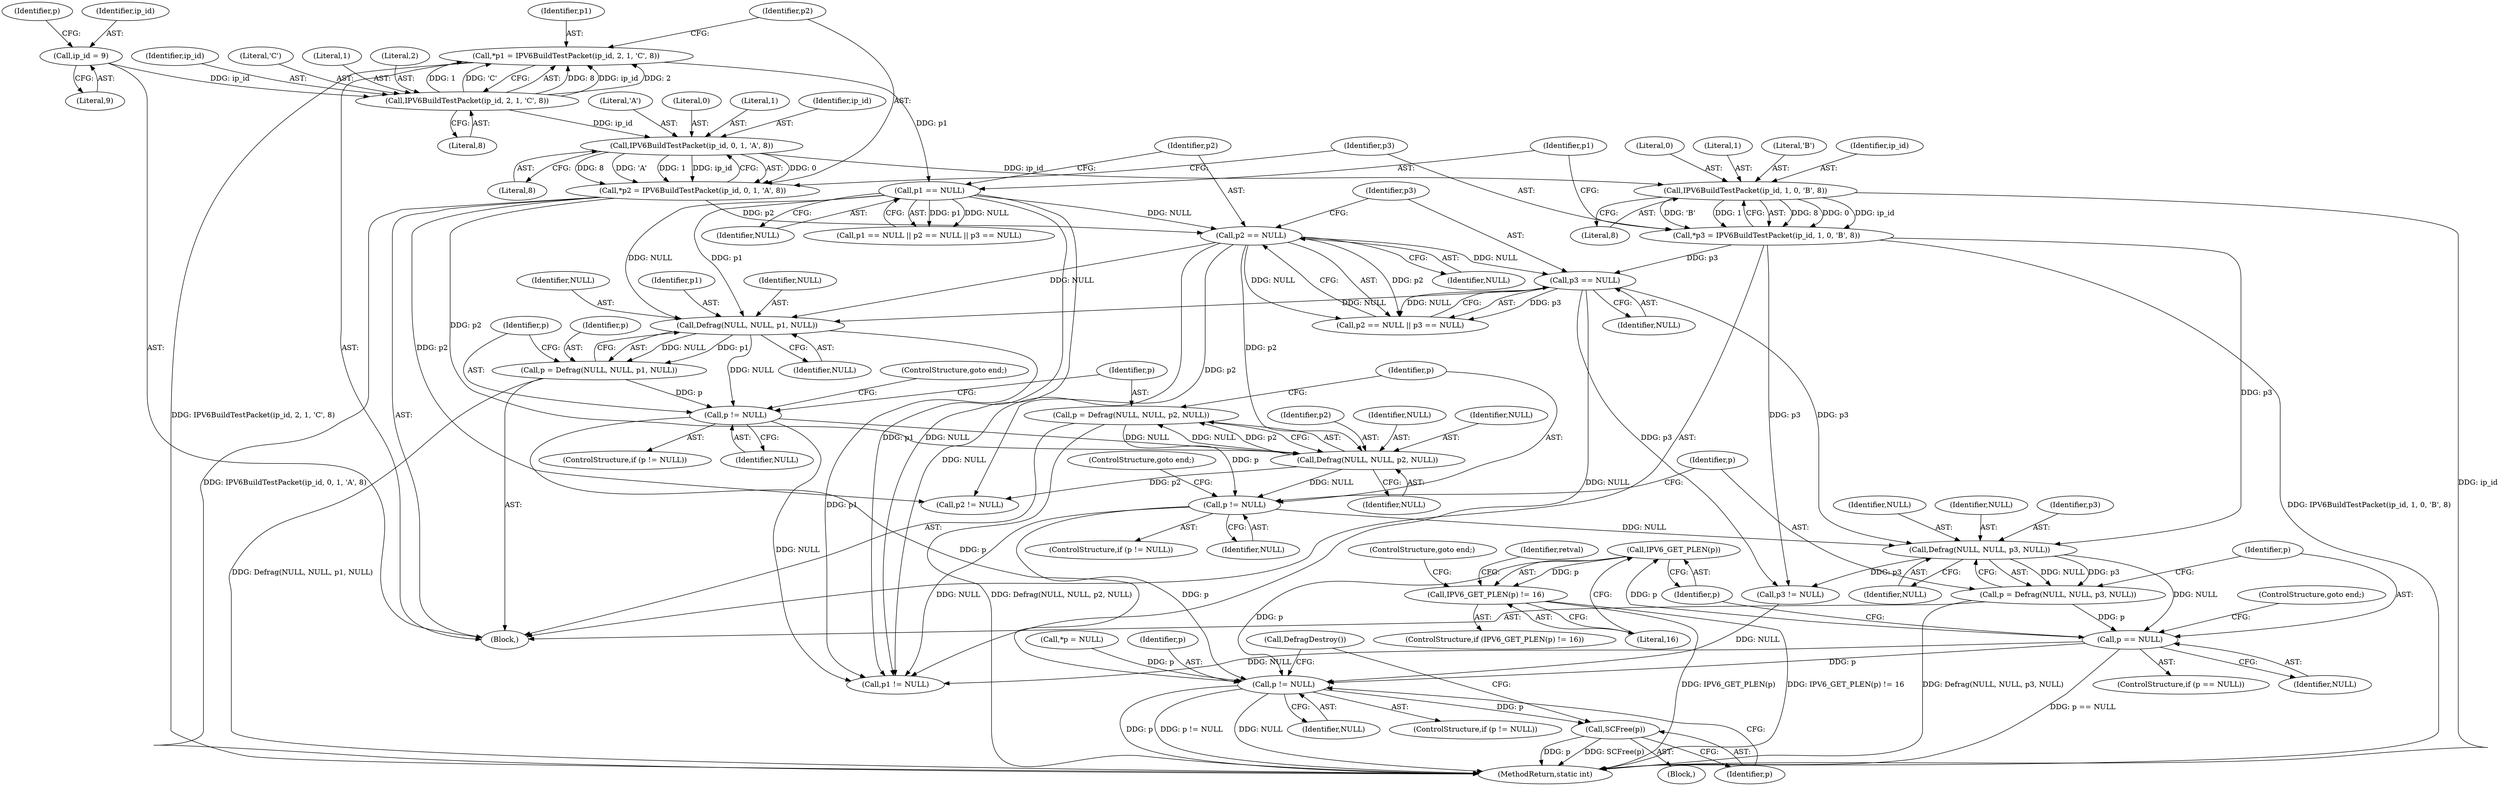 digraph "1_suricata_4a04f814b15762eb446a5ead4d69d021512df6f8_6@pointer" {
"1000200" [label="(Call,IPV6_GET_PLEN(p))"];
"1000193" [label="(Call,p == NULL)"];
"1000185" [label="(Call,p = Defrag(NULL, NULL, p3, NULL))"];
"1000187" [label="(Call,Defrag(NULL, NULL, p3, NULL))"];
"1000180" [label="(Call,p != NULL)"];
"1000172" [label="(Call,p = Defrag(NULL, NULL, p2, NULL))"];
"1000174" [label="(Call,Defrag(NULL, NULL, p2, NULL))"];
"1000167" [label="(Call,p != NULL)"];
"1000159" [label="(Call,p = Defrag(NULL, NULL, p1, NULL))"];
"1000161" [label="(Call,Defrag(NULL, NULL, p1, NULL))"];
"1000147" [label="(Call,p1 == NULL)"];
"1000119" [label="(Call,*p1 = IPV6BuildTestPacket(ip_id, 2, 1, 'C', 8))"];
"1000121" [label="(Call,IPV6BuildTestPacket(ip_id, 2, 1, 'C', 8))"];
"1000110" [label="(Call,ip_id = 9)"];
"1000151" [label="(Call,p2 == NULL)"];
"1000128" [label="(Call,*p2 = IPV6BuildTestPacket(ip_id, 0, 1, 'A', 8))"];
"1000130" [label="(Call,IPV6BuildTestPacket(ip_id, 0, 1, 'A', 8))"];
"1000154" [label="(Call,p3 == NULL)"];
"1000137" [label="(Call,*p3 = IPV6BuildTestPacket(ip_id, 1, 0, 'B', 8))"];
"1000139" [label="(Call,IPV6BuildTestPacket(ip_id, 1, 0, 'B', 8))"];
"1000199" [label="(Call,IPV6_GET_PLEN(p) != 16)"];
"1000231" [label="(Call,p != NULL)"];
"1000235" [label="(Call,SCFree(p))"];
"1000189" [label="(Identifier,NULL)"];
"1000199" [label="(Call,IPV6_GET_PLEN(p) != 16)"];
"1000235" [label="(Call,SCFree(p))"];
"1000114" [label="(Call,*p = NULL)"];
"1000197" [label="(ControlStructure,goto end;)"];
"1000120" [label="(Identifier,p1)"];
"1000180" [label="(Call,p != NULL)"];
"1000230" [label="(ControlStructure,if (p != NULL))"];
"1000191" [label="(Identifier,NULL)"];
"1000137" [label="(Call,*p3 = IPV6BuildTestPacket(ip_id, 1, 0, 'B', 8))"];
"1000176" [label="(Identifier,NULL)"];
"1000187" [label="(Call,Defrag(NULL, NULL, p3, NULL))"];
"1000131" [label="(Identifier,ip_id)"];
"1000128" [label="(Call,*p2 = IPV6BuildTestPacket(ip_id, 0, 1, 'A', 8))"];
"1000175" [label="(Identifier,NULL)"];
"1000161" [label="(Call,Defrag(NULL, NULL, p1, NULL))"];
"1000134" [label="(Literal,'A')"];
"1000139" [label="(Call,IPV6BuildTestPacket(ip_id, 1, 0, 'B', 8))"];
"1000122" [label="(Identifier,ip_id)"];
"1000154" [label="(Call,p3 == NULL)"];
"1000162" [label="(Identifier,NULL)"];
"1000104" [label="(Block,)"];
"1000153" [label="(Identifier,NULL)"];
"1000188" [label="(Identifier,NULL)"];
"1000206" [label="(Identifier,retval)"];
"1000125" [label="(Literal,'C')"];
"1000204" [label="(ControlStructure,goto end;)"];
"1000182" [label="(Identifier,NULL)"];
"1000179" [label="(ControlStructure,if (p != NULL))"];
"1000232" [label="(Identifier,p)"];
"1000144" [label="(Literal,8)"];
"1000174" [label="(Call,Defrag(NULL, NULL, p2, NULL))"];
"1000236" [label="(Identifier,p)"];
"1000178" [label="(Identifier,NULL)"];
"1000173" [label="(Identifier,p)"];
"1000147" [label="(Call,p1 == NULL)"];
"1000150" [label="(Call,p2 == NULL || p3 == NULL)"];
"1000112" [label="(Literal,9)"];
"1000200" [label="(Call,IPV6_GET_PLEN(p))"];
"1000159" [label="(Call,p = Defrag(NULL, NULL, p1, NULL))"];
"1000165" [label="(Identifier,NULL)"];
"1000224" [label="(Call,p3 != NULL)"];
"1000231" [label="(Call,p != NULL)"];
"1000172" [label="(Call,p = Defrag(NULL, NULL, p2, NULL))"];
"1000217" [label="(Call,p2 != NULL)"];
"1000201" [label="(Identifier,p)"];
"1000234" [label="(Block,)"];
"1000169" [label="(Identifier,NULL)"];
"1000164" [label="(Identifier,p1)"];
"1000160" [label="(Identifier,p)"];
"1000143" [label="(Literal,'B')"];
"1000126" [label="(Literal,8)"];
"1000132" [label="(Literal,0)"];
"1000140" [label="(Identifier,ip_id)"];
"1000130" [label="(Call,IPV6BuildTestPacket(ip_id, 0, 1, 'A', 8))"];
"1000184" [label="(ControlStructure,goto end;)"];
"1000142" [label="(Literal,0)"];
"1000151" [label="(Call,p2 == NULL)"];
"1000237" [label="(Call,DefragDestroy())"];
"1000110" [label="(Call,ip_id = 9)"];
"1000115" [label="(Identifier,p)"];
"1000166" [label="(ControlStructure,if (p != NULL))"];
"1000240" [label="(MethodReturn,static int)"];
"1000133" [label="(Literal,1)"];
"1000141" [label="(Literal,1)"];
"1000193" [label="(Call,p == NULL)"];
"1000129" [label="(Identifier,p2)"];
"1000190" [label="(Identifier,p3)"];
"1000186" [label="(Identifier,p)"];
"1000156" [label="(Identifier,NULL)"];
"1000198" [label="(ControlStructure,if (IPV6_GET_PLEN(p) != 16))"];
"1000192" [label="(ControlStructure,if (p == NULL))"];
"1000195" [label="(Identifier,NULL)"];
"1000210" [label="(Call,p1 != NULL)"];
"1000185" [label="(Call,p = Defrag(NULL, NULL, p3, NULL))"];
"1000177" [label="(Identifier,p2)"];
"1000233" [label="(Identifier,NULL)"];
"1000155" [label="(Identifier,p3)"];
"1000202" [label="(Literal,16)"];
"1000171" [label="(ControlStructure,goto end;)"];
"1000146" [label="(Call,p1 == NULL || p2 == NULL || p3 == NULL)"];
"1000111" [label="(Identifier,ip_id)"];
"1000138" [label="(Identifier,p3)"];
"1000163" [label="(Identifier,NULL)"];
"1000167" [label="(Call,p != NULL)"];
"1000194" [label="(Identifier,p)"];
"1000119" [label="(Call,*p1 = IPV6BuildTestPacket(ip_id, 2, 1, 'C', 8))"];
"1000124" [label="(Literal,1)"];
"1000135" [label="(Literal,8)"];
"1000123" [label="(Literal,2)"];
"1000168" [label="(Identifier,p)"];
"1000152" [label="(Identifier,p2)"];
"1000149" [label="(Identifier,NULL)"];
"1000181" [label="(Identifier,p)"];
"1000148" [label="(Identifier,p1)"];
"1000121" [label="(Call,IPV6BuildTestPacket(ip_id, 2, 1, 'C', 8))"];
"1000200" -> "1000199"  [label="AST: "];
"1000200" -> "1000201"  [label="CFG: "];
"1000201" -> "1000200"  [label="AST: "];
"1000202" -> "1000200"  [label="CFG: "];
"1000200" -> "1000199"  [label="DDG: p"];
"1000193" -> "1000200"  [label="DDG: p"];
"1000200" -> "1000231"  [label="DDG: p"];
"1000193" -> "1000192"  [label="AST: "];
"1000193" -> "1000195"  [label="CFG: "];
"1000194" -> "1000193"  [label="AST: "];
"1000195" -> "1000193"  [label="AST: "];
"1000197" -> "1000193"  [label="CFG: "];
"1000201" -> "1000193"  [label="CFG: "];
"1000193" -> "1000240"  [label="DDG: p == NULL"];
"1000185" -> "1000193"  [label="DDG: p"];
"1000187" -> "1000193"  [label="DDG: NULL"];
"1000193" -> "1000210"  [label="DDG: NULL"];
"1000193" -> "1000231"  [label="DDG: p"];
"1000185" -> "1000104"  [label="AST: "];
"1000185" -> "1000187"  [label="CFG: "];
"1000186" -> "1000185"  [label="AST: "];
"1000187" -> "1000185"  [label="AST: "];
"1000194" -> "1000185"  [label="CFG: "];
"1000185" -> "1000240"  [label="DDG: Defrag(NULL, NULL, p3, NULL)"];
"1000187" -> "1000185"  [label="DDG: NULL"];
"1000187" -> "1000185"  [label="DDG: p3"];
"1000187" -> "1000191"  [label="CFG: "];
"1000188" -> "1000187"  [label="AST: "];
"1000189" -> "1000187"  [label="AST: "];
"1000190" -> "1000187"  [label="AST: "];
"1000191" -> "1000187"  [label="AST: "];
"1000180" -> "1000187"  [label="DDG: NULL"];
"1000154" -> "1000187"  [label="DDG: p3"];
"1000137" -> "1000187"  [label="DDG: p3"];
"1000187" -> "1000224"  [label="DDG: p3"];
"1000180" -> "1000179"  [label="AST: "];
"1000180" -> "1000182"  [label="CFG: "];
"1000181" -> "1000180"  [label="AST: "];
"1000182" -> "1000180"  [label="AST: "];
"1000184" -> "1000180"  [label="CFG: "];
"1000186" -> "1000180"  [label="CFG: "];
"1000172" -> "1000180"  [label="DDG: p"];
"1000174" -> "1000180"  [label="DDG: NULL"];
"1000180" -> "1000210"  [label="DDG: NULL"];
"1000180" -> "1000231"  [label="DDG: p"];
"1000172" -> "1000104"  [label="AST: "];
"1000172" -> "1000174"  [label="CFG: "];
"1000173" -> "1000172"  [label="AST: "];
"1000174" -> "1000172"  [label="AST: "];
"1000181" -> "1000172"  [label="CFG: "];
"1000172" -> "1000240"  [label="DDG: Defrag(NULL, NULL, p2, NULL)"];
"1000174" -> "1000172"  [label="DDG: NULL"];
"1000174" -> "1000172"  [label="DDG: p2"];
"1000174" -> "1000178"  [label="CFG: "];
"1000175" -> "1000174"  [label="AST: "];
"1000176" -> "1000174"  [label="AST: "];
"1000177" -> "1000174"  [label="AST: "];
"1000178" -> "1000174"  [label="AST: "];
"1000167" -> "1000174"  [label="DDG: NULL"];
"1000151" -> "1000174"  [label="DDG: p2"];
"1000128" -> "1000174"  [label="DDG: p2"];
"1000174" -> "1000217"  [label="DDG: p2"];
"1000167" -> "1000166"  [label="AST: "];
"1000167" -> "1000169"  [label="CFG: "];
"1000168" -> "1000167"  [label="AST: "];
"1000169" -> "1000167"  [label="AST: "];
"1000171" -> "1000167"  [label="CFG: "];
"1000173" -> "1000167"  [label="CFG: "];
"1000159" -> "1000167"  [label="DDG: p"];
"1000161" -> "1000167"  [label="DDG: NULL"];
"1000167" -> "1000210"  [label="DDG: NULL"];
"1000167" -> "1000231"  [label="DDG: p"];
"1000159" -> "1000104"  [label="AST: "];
"1000159" -> "1000161"  [label="CFG: "];
"1000160" -> "1000159"  [label="AST: "];
"1000161" -> "1000159"  [label="AST: "];
"1000168" -> "1000159"  [label="CFG: "];
"1000159" -> "1000240"  [label="DDG: Defrag(NULL, NULL, p1, NULL)"];
"1000161" -> "1000159"  [label="DDG: NULL"];
"1000161" -> "1000159"  [label="DDG: p1"];
"1000161" -> "1000165"  [label="CFG: "];
"1000162" -> "1000161"  [label="AST: "];
"1000163" -> "1000161"  [label="AST: "];
"1000164" -> "1000161"  [label="AST: "];
"1000165" -> "1000161"  [label="AST: "];
"1000147" -> "1000161"  [label="DDG: NULL"];
"1000147" -> "1000161"  [label="DDG: p1"];
"1000151" -> "1000161"  [label="DDG: NULL"];
"1000154" -> "1000161"  [label="DDG: NULL"];
"1000161" -> "1000210"  [label="DDG: p1"];
"1000147" -> "1000146"  [label="AST: "];
"1000147" -> "1000149"  [label="CFG: "];
"1000148" -> "1000147"  [label="AST: "];
"1000149" -> "1000147"  [label="AST: "];
"1000152" -> "1000147"  [label="CFG: "];
"1000146" -> "1000147"  [label="CFG: "];
"1000147" -> "1000146"  [label="DDG: p1"];
"1000147" -> "1000146"  [label="DDG: NULL"];
"1000119" -> "1000147"  [label="DDG: p1"];
"1000147" -> "1000151"  [label="DDG: NULL"];
"1000147" -> "1000210"  [label="DDG: p1"];
"1000147" -> "1000210"  [label="DDG: NULL"];
"1000119" -> "1000104"  [label="AST: "];
"1000119" -> "1000121"  [label="CFG: "];
"1000120" -> "1000119"  [label="AST: "];
"1000121" -> "1000119"  [label="AST: "];
"1000129" -> "1000119"  [label="CFG: "];
"1000119" -> "1000240"  [label="DDG: IPV6BuildTestPacket(ip_id, 2, 1, 'C', 8)"];
"1000121" -> "1000119"  [label="DDG: 8"];
"1000121" -> "1000119"  [label="DDG: ip_id"];
"1000121" -> "1000119"  [label="DDG: 2"];
"1000121" -> "1000119"  [label="DDG: 1"];
"1000121" -> "1000119"  [label="DDG: 'C'"];
"1000121" -> "1000126"  [label="CFG: "];
"1000122" -> "1000121"  [label="AST: "];
"1000123" -> "1000121"  [label="AST: "];
"1000124" -> "1000121"  [label="AST: "];
"1000125" -> "1000121"  [label="AST: "];
"1000126" -> "1000121"  [label="AST: "];
"1000110" -> "1000121"  [label="DDG: ip_id"];
"1000121" -> "1000130"  [label="DDG: ip_id"];
"1000110" -> "1000104"  [label="AST: "];
"1000110" -> "1000112"  [label="CFG: "];
"1000111" -> "1000110"  [label="AST: "];
"1000112" -> "1000110"  [label="AST: "];
"1000115" -> "1000110"  [label="CFG: "];
"1000151" -> "1000150"  [label="AST: "];
"1000151" -> "1000153"  [label="CFG: "];
"1000152" -> "1000151"  [label="AST: "];
"1000153" -> "1000151"  [label="AST: "];
"1000155" -> "1000151"  [label="CFG: "];
"1000150" -> "1000151"  [label="CFG: "];
"1000151" -> "1000150"  [label="DDG: p2"];
"1000151" -> "1000150"  [label="DDG: NULL"];
"1000128" -> "1000151"  [label="DDG: p2"];
"1000151" -> "1000154"  [label="DDG: NULL"];
"1000151" -> "1000210"  [label="DDG: NULL"];
"1000151" -> "1000217"  [label="DDG: p2"];
"1000128" -> "1000104"  [label="AST: "];
"1000128" -> "1000130"  [label="CFG: "];
"1000129" -> "1000128"  [label="AST: "];
"1000130" -> "1000128"  [label="AST: "];
"1000138" -> "1000128"  [label="CFG: "];
"1000128" -> "1000240"  [label="DDG: IPV6BuildTestPacket(ip_id, 0, 1, 'A', 8)"];
"1000130" -> "1000128"  [label="DDG: 0"];
"1000130" -> "1000128"  [label="DDG: 8"];
"1000130" -> "1000128"  [label="DDG: 'A'"];
"1000130" -> "1000128"  [label="DDG: 1"];
"1000130" -> "1000128"  [label="DDG: ip_id"];
"1000128" -> "1000217"  [label="DDG: p2"];
"1000130" -> "1000135"  [label="CFG: "];
"1000131" -> "1000130"  [label="AST: "];
"1000132" -> "1000130"  [label="AST: "];
"1000133" -> "1000130"  [label="AST: "];
"1000134" -> "1000130"  [label="AST: "];
"1000135" -> "1000130"  [label="AST: "];
"1000130" -> "1000139"  [label="DDG: ip_id"];
"1000154" -> "1000150"  [label="AST: "];
"1000154" -> "1000156"  [label="CFG: "];
"1000155" -> "1000154"  [label="AST: "];
"1000156" -> "1000154"  [label="AST: "];
"1000150" -> "1000154"  [label="CFG: "];
"1000154" -> "1000150"  [label="DDG: p3"];
"1000154" -> "1000150"  [label="DDG: NULL"];
"1000137" -> "1000154"  [label="DDG: p3"];
"1000154" -> "1000210"  [label="DDG: NULL"];
"1000154" -> "1000224"  [label="DDG: p3"];
"1000137" -> "1000104"  [label="AST: "];
"1000137" -> "1000139"  [label="CFG: "];
"1000138" -> "1000137"  [label="AST: "];
"1000139" -> "1000137"  [label="AST: "];
"1000148" -> "1000137"  [label="CFG: "];
"1000137" -> "1000240"  [label="DDG: IPV6BuildTestPacket(ip_id, 1, 0, 'B', 8)"];
"1000139" -> "1000137"  [label="DDG: 8"];
"1000139" -> "1000137"  [label="DDG: 0"];
"1000139" -> "1000137"  [label="DDG: ip_id"];
"1000139" -> "1000137"  [label="DDG: 'B'"];
"1000139" -> "1000137"  [label="DDG: 1"];
"1000137" -> "1000224"  [label="DDG: p3"];
"1000139" -> "1000144"  [label="CFG: "];
"1000140" -> "1000139"  [label="AST: "];
"1000141" -> "1000139"  [label="AST: "];
"1000142" -> "1000139"  [label="AST: "];
"1000143" -> "1000139"  [label="AST: "];
"1000144" -> "1000139"  [label="AST: "];
"1000139" -> "1000240"  [label="DDG: ip_id"];
"1000199" -> "1000198"  [label="AST: "];
"1000199" -> "1000202"  [label="CFG: "];
"1000202" -> "1000199"  [label="AST: "];
"1000204" -> "1000199"  [label="CFG: "];
"1000206" -> "1000199"  [label="CFG: "];
"1000199" -> "1000240"  [label="DDG: IPV6_GET_PLEN(p)"];
"1000199" -> "1000240"  [label="DDG: IPV6_GET_PLEN(p) != 16"];
"1000231" -> "1000230"  [label="AST: "];
"1000231" -> "1000233"  [label="CFG: "];
"1000232" -> "1000231"  [label="AST: "];
"1000233" -> "1000231"  [label="AST: "];
"1000236" -> "1000231"  [label="CFG: "];
"1000237" -> "1000231"  [label="CFG: "];
"1000231" -> "1000240"  [label="DDG: p != NULL"];
"1000231" -> "1000240"  [label="DDG: NULL"];
"1000231" -> "1000240"  [label="DDG: p"];
"1000114" -> "1000231"  [label="DDG: p"];
"1000224" -> "1000231"  [label="DDG: NULL"];
"1000231" -> "1000235"  [label="DDG: p"];
"1000235" -> "1000234"  [label="AST: "];
"1000235" -> "1000236"  [label="CFG: "];
"1000236" -> "1000235"  [label="AST: "];
"1000237" -> "1000235"  [label="CFG: "];
"1000235" -> "1000240"  [label="DDG: SCFree(p)"];
"1000235" -> "1000240"  [label="DDG: p"];
}
